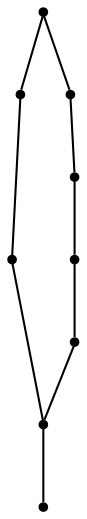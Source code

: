 graph {
  node [shape=point,comment="{\"directed\":false,\"doi\":\"10.4230/LIPIcs.GD.2024.24\",\"figure\":\"10 (7)\"}"]

  v0 [pos="857.548599350487,2026.6595959985543"]
  v1 [pos="757.5211128647877,2101.6622672517206"]
  v2 [pos="782.5280003851634,2176.664938504887"]
  v3 [pos="682.5004503036603,2201.665828922609"]
  v4 [pos="757.5211128647877,2051.6605182065523"]
  v5 [pos="582.4729002221573,2126.6631576694426"]
  v6 [pos="732.5142253444119,1976.6578151631106"]
  v7 [pos="707.5073378240361,2026.6595959985543"]
  v8 [pos="632.4866752629088,2151.6640480871647"]

  v0 -- v1 [id="-1",pos="857.548599350487,2026.6595959985543 757.5211128647877,2101.6622672517206 757.5211128647877,2101.6622672517206 757.5211128647877,2101.6622672517206"]
  v5 -- v8 [id="-4",pos="582.4729002221573,2126.6631576694426 632.4866752629088,2151.6640480871647 632.4866752629088,2151.6640480871647 632.4866752629088,2151.6640480871647"]
  v8 -- v2 [id="-5",pos="632.4866752629088,2151.6640480871647 782.5280003851634,2176.664938504887 782.5280003851634,2176.664938504887 782.5280003851634,2176.664938504887"]
  v7 -- v4 [id="-6",pos="707.5073378240361,2026.6595959985543 757.5211128647877,2051.6605182065523 757.5211128647877,2051.6605182065523 757.5211128647877,2051.6605182065523"]
  v6 -- v0 [id="-7",pos="732.5142253444119,1976.6578151631106 857.548599350487,2026.6595959985543 857.548599350487,2026.6595959985543 857.548599350487,2026.6595959985543"]
  v6 -- v7 [id="-8",pos="732.5142253444119,1976.6578151631106 707.5073378240361,2026.6595959985543 707.5073378240361,2026.6595959985543 707.5073378240361,2026.6595959985543"]
  v1 -- v2 [id="-9",pos="757.5211128647877,2101.6622672517206 782.5280003851634,2176.664938504887 782.5280003851634,2176.664938504887 782.5280003851634,2176.664938504887"]
  v4 -- v5 [id="-11",pos="757.5211128647877,2051.6605182065523 582.4729002221573,2126.6631576694426 582.4729002221573,2126.6631576694426 582.4729002221573,2126.6631576694426"]
  v2 -- v3 [id="-12",pos="782.5280003851634,2176.664938504887 682.5004503036603,2201.665828922609 682.5004503036603,2201.665828922609 682.5004503036603,2201.665828922609"]
}